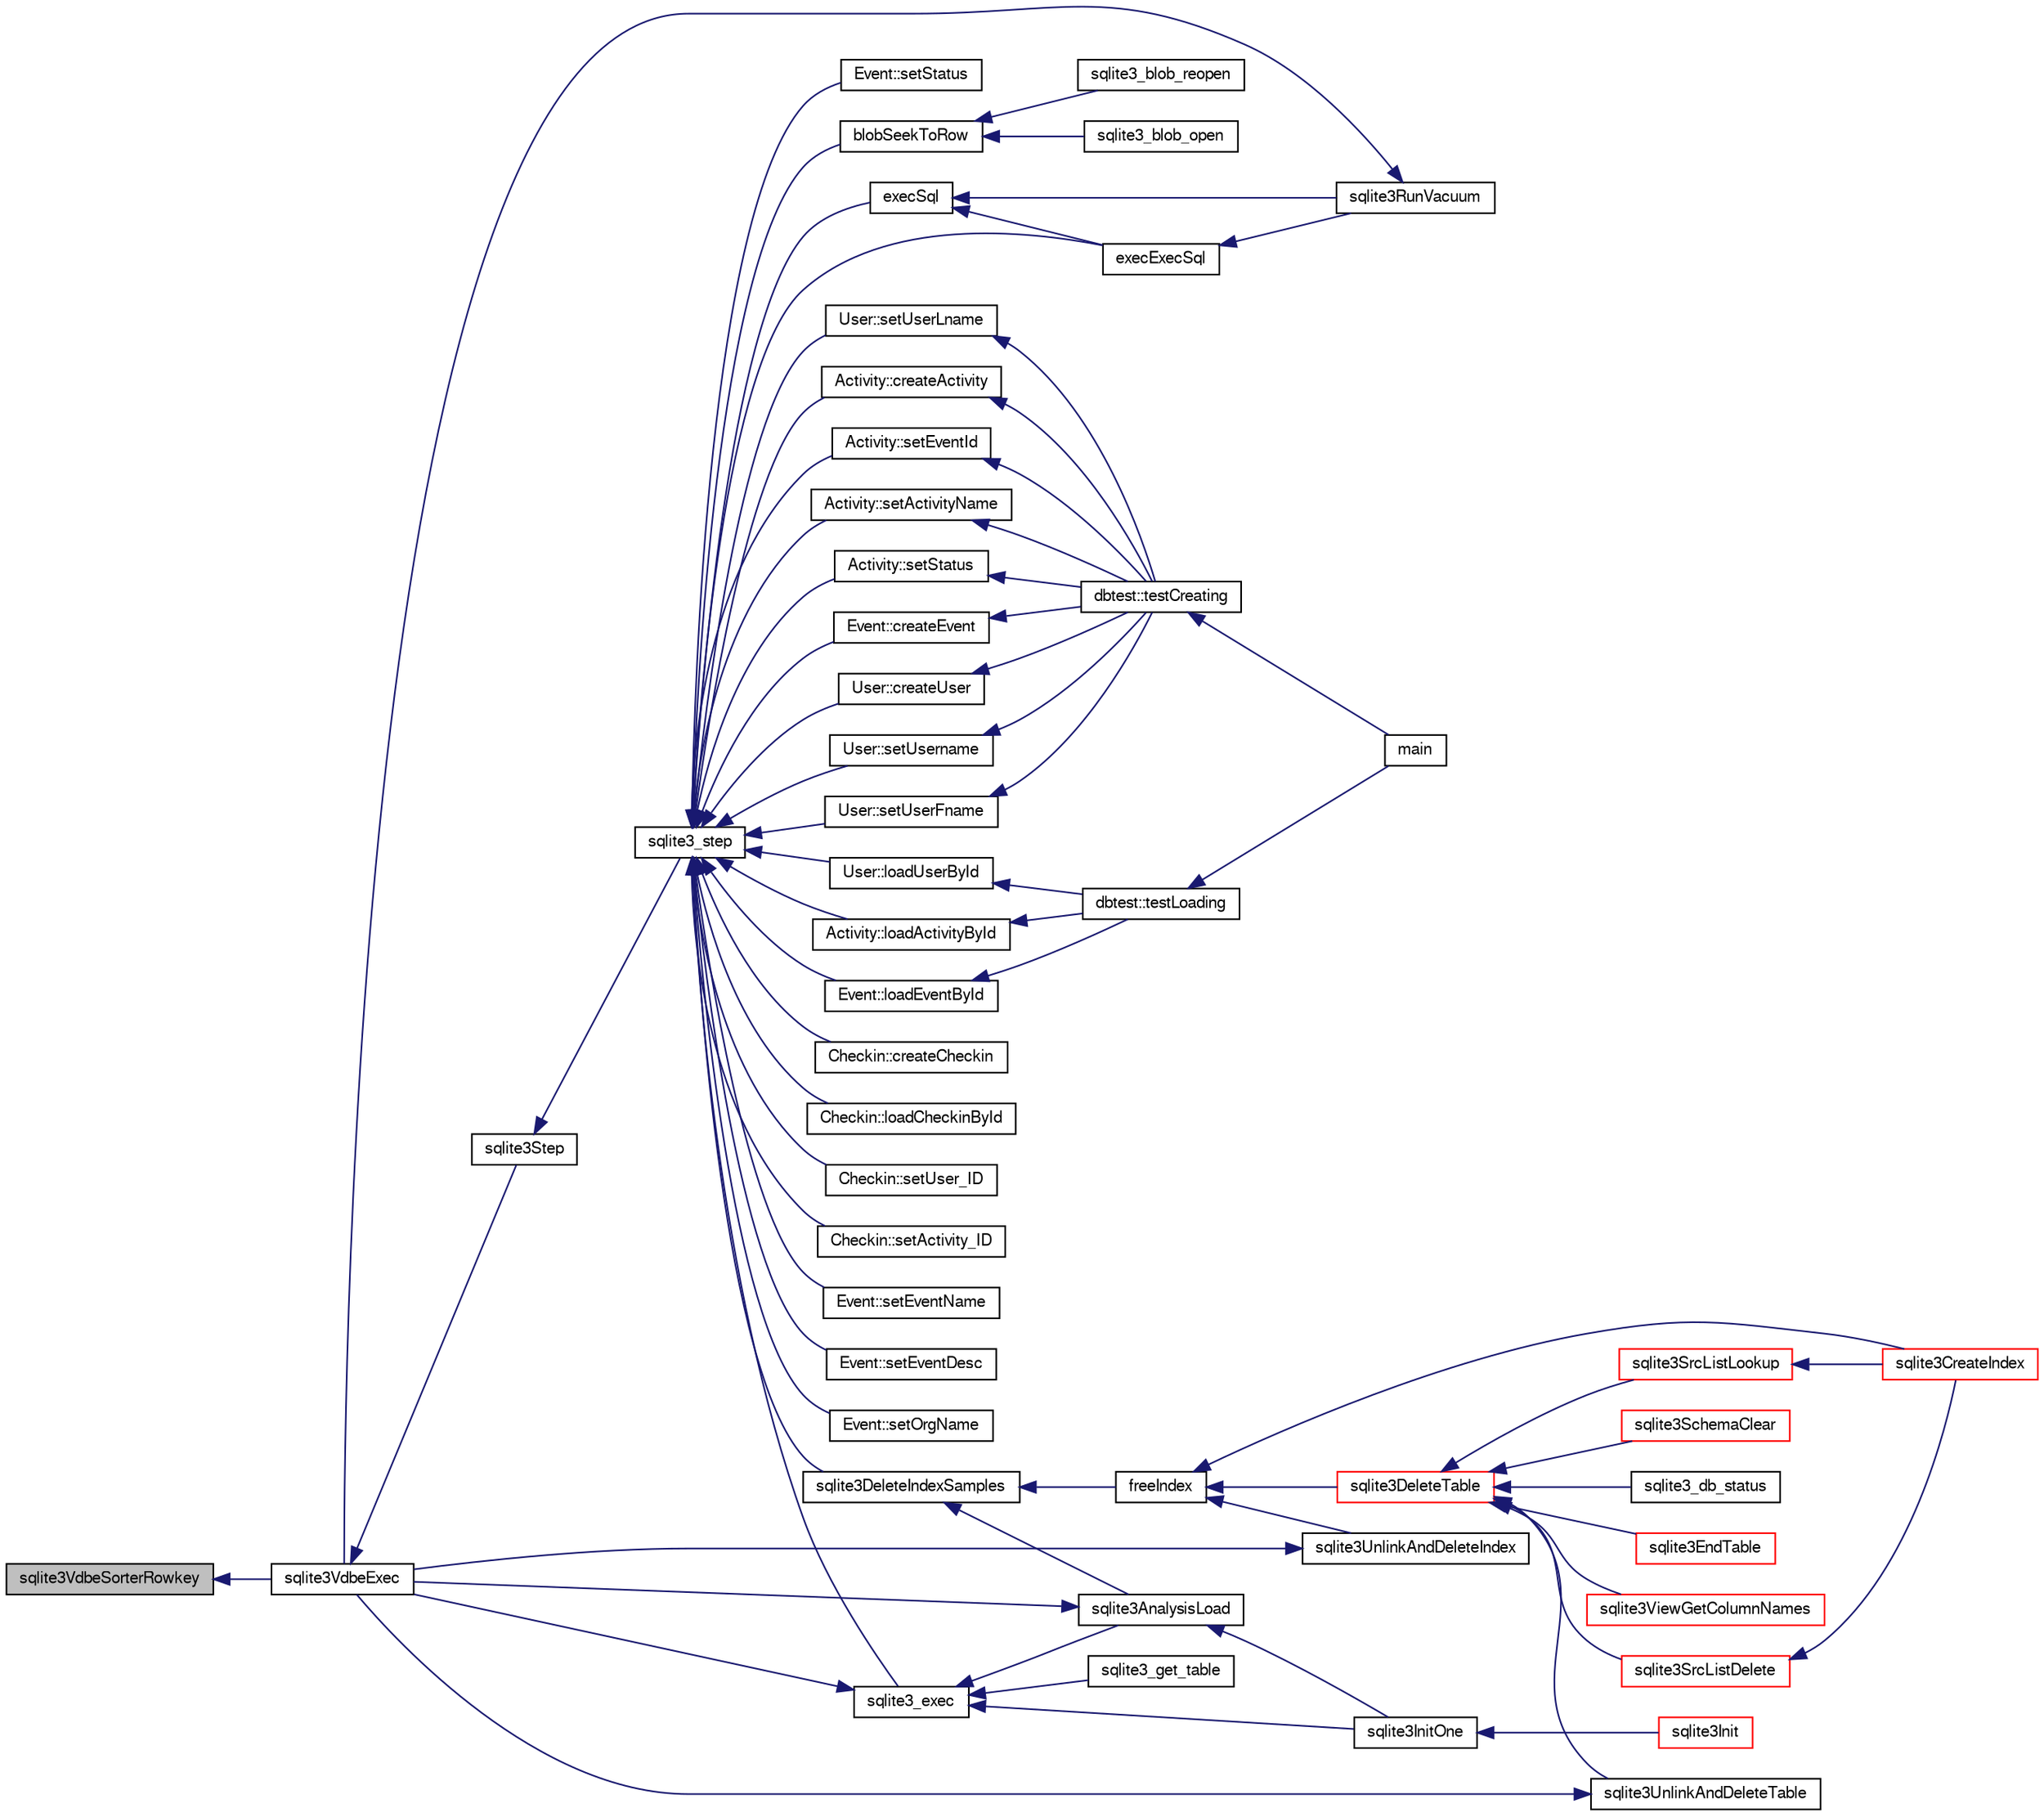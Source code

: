 digraph "sqlite3VdbeSorterRowkey"
{
  edge [fontname="FreeSans",fontsize="10",labelfontname="FreeSans",labelfontsize="10"];
  node [fontname="FreeSans",fontsize="10",shape=record];
  rankdir="LR";
  Node795288 [label="sqlite3VdbeSorterRowkey",height=0.2,width=0.4,color="black", fillcolor="grey75", style="filled", fontcolor="black"];
  Node795288 -> Node795289 [dir="back",color="midnightblue",fontsize="10",style="solid",fontname="FreeSans"];
  Node795289 [label="sqlite3VdbeExec",height=0.2,width=0.4,color="black", fillcolor="white", style="filled",URL="$sqlite3_8c.html#a8ce40a614bdc56719c4d642b1e4dfb21"];
  Node795289 -> Node795290 [dir="back",color="midnightblue",fontsize="10",style="solid",fontname="FreeSans"];
  Node795290 [label="sqlite3Step",height=0.2,width=0.4,color="black", fillcolor="white", style="filled",URL="$sqlite3_8c.html#a3f2872e873e2758a4beedad1d5113554"];
  Node795290 -> Node795291 [dir="back",color="midnightblue",fontsize="10",style="solid",fontname="FreeSans"];
  Node795291 [label="sqlite3_step",height=0.2,width=0.4,color="black", fillcolor="white", style="filled",URL="$sqlite3_8h.html#ac1e491ce36b7471eb28387f7d3c74334"];
  Node795291 -> Node795292 [dir="back",color="midnightblue",fontsize="10",style="solid",fontname="FreeSans"];
  Node795292 [label="Activity::createActivity",height=0.2,width=0.4,color="black", fillcolor="white", style="filled",URL="$classActivity.html#a813cc5e52c14ab49b39014c134e3425b"];
  Node795292 -> Node795293 [dir="back",color="midnightblue",fontsize="10",style="solid",fontname="FreeSans"];
  Node795293 [label="dbtest::testCreating",height=0.2,width=0.4,color="black", fillcolor="white", style="filled",URL="$classdbtest.html#a8193e88a7df657069c8a6bd09c8243b7"];
  Node795293 -> Node795294 [dir="back",color="midnightblue",fontsize="10",style="solid",fontname="FreeSans"];
  Node795294 [label="main",height=0.2,width=0.4,color="black", fillcolor="white", style="filled",URL="$test_8cpp.html#ae66f6b31b5ad750f1fe042a706a4e3d4"];
  Node795291 -> Node795295 [dir="back",color="midnightblue",fontsize="10",style="solid",fontname="FreeSans"];
  Node795295 [label="Activity::loadActivityById",height=0.2,width=0.4,color="black", fillcolor="white", style="filled",URL="$classActivity.html#abe4ffb4f08a47212ebf9013259d9e7fd"];
  Node795295 -> Node795296 [dir="back",color="midnightblue",fontsize="10",style="solid",fontname="FreeSans"];
  Node795296 [label="dbtest::testLoading",height=0.2,width=0.4,color="black", fillcolor="white", style="filled",URL="$classdbtest.html#a6f98d82a2c8e2b9040848763504ddae1"];
  Node795296 -> Node795294 [dir="back",color="midnightblue",fontsize="10",style="solid",fontname="FreeSans"];
  Node795291 -> Node795297 [dir="back",color="midnightblue",fontsize="10",style="solid",fontname="FreeSans"];
  Node795297 [label="Activity::setEventId",height=0.2,width=0.4,color="black", fillcolor="white", style="filled",URL="$classActivity.html#adb1d0fd0d08f473e068f0a4086bfa9ca"];
  Node795297 -> Node795293 [dir="back",color="midnightblue",fontsize="10",style="solid",fontname="FreeSans"];
  Node795291 -> Node795298 [dir="back",color="midnightblue",fontsize="10",style="solid",fontname="FreeSans"];
  Node795298 [label="Activity::setActivityName",height=0.2,width=0.4,color="black", fillcolor="white", style="filled",URL="$classActivity.html#a62dc3737b33915a36086f9dd26d16a81"];
  Node795298 -> Node795293 [dir="back",color="midnightblue",fontsize="10",style="solid",fontname="FreeSans"];
  Node795291 -> Node795299 [dir="back",color="midnightblue",fontsize="10",style="solid",fontname="FreeSans"];
  Node795299 [label="Activity::setStatus",height=0.2,width=0.4,color="black", fillcolor="white", style="filled",URL="$classActivity.html#af618135a7738f4d2a7ee147a8ef912ea"];
  Node795299 -> Node795293 [dir="back",color="midnightblue",fontsize="10",style="solid",fontname="FreeSans"];
  Node795291 -> Node795300 [dir="back",color="midnightblue",fontsize="10",style="solid",fontname="FreeSans"];
  Node795300 [label="Checkin::createCheckin",height=0.2,width=0.4,color="black", fillcolor="white", style="filled",URL="$classCheckin.html#a4e40acdf7fff0e607f6de4f24f3a163c"];
  Node795291 -> Node795301 [dir="back",color="midnightblue",fontsize="10",style="solid",fontname="FreeSans"];
  Node795301 [label="Checkin::loadCheckinById",height=0.2,width=0.4,color="black", fillcolor="white", style="filled",URL="$classCheckin.html#a3461f70ea6c68475225f2a07f78a21e0"];
  Node795291 -> Node795302 [dir="back",color="midnightblue",fontsize="10",style="solid",fontname="FreeSans"];
  Node795302 [label="Checkin::setUser_ID",height=0.2,width=0.4,color="black", fillcolor="white", style="filled",URL="$classCheckin.html#a76ab640f4f912876dbebf183db5359c6"];
  Node795291 -> Node795303 [dir="back",color="midnightblue",fontsize="10",style="solid",fontname="FreeSans"];
  Node795303 [label="Checkin::setActivity_ID",height=0.2,width=0.4,color="black", fillcolor="white", style="filled",URL="$classCheckin.html#ab2ff3ec2604ec73a42af25874a00b232"];
  Node795291 -> Node795304 [dir="back",color="midnightblue",fontsize="10",style="solid",fontname="FreeSans"];
  Node795304 [label="Event::createEvent",height=0.2,width=0.4,color="black", fillcolor="white", style="filled",URL="$classEvent.html#a77adb9f4a46ffb32c2d931f0691f5903"];
  Node795304 -> Node795293 [dir="back",color="midnightblue",fontsize="10",style="solid",fontname="FreeSans"];
  Node795291 -> Node795305 [dir="back",color="midnightblue",fontsize="10",style="solid",fontname="FreeSans"];
  Node795305 [label="Event::loadEventById",height=0.2,width=0.4,color="black", fillcolor="white", style="filled",URL="$classEvent.html#afa66cea33f722dbeecb69cc98fdea055"];
  Node795305 -> Node795296 [dir="back",color="midnightblue",fontsize="10",style="solid",fontname="FreeSans"];
  Node795291 -> Node795306 [dir="back",color="midnightblue",fontsize="10",style="solid",fontname="FreeSans"];
  Node795306 [label="Event::setEventName",height=0.2,width=0.4,color="black", fillcolor="white", style="filled",URL="$classEvent.html#a10596b6ca077df05184e30d62b08729d"];
  Node795291 -> Node795307 [dir="back",color="midnightblue",fontsize="10",style="solid",fontname="FreeSans"];
  Node795307 [label="Event::setEventDesc",height=0.2,width=0.4,color="black", fillcolor="white", style="filled",URL="$classEvent.html#ae36b8377dcae792f1c5c4726024c981b"];
  Node795291 -> Node795308 [dir="back",color="midnightblue",fontsize="10",style="solid",fontname="FreeSans"];
  Node795308 [label="Event::setOrgName",height=0.2,width=0.4,color="black", fillcolor="white", style="filled",URL="$classEvent.html#a19aac0f776bd764563a54977656cf680"];
  Node795291 -> Node795309 [dir="back",color="midnightblue",fontsize="10",style="solid",fontname="FreeSans"];
  Node795309 [label="Event::setStatus",height=0.2,width=0.4,color="black", fillcolor="white", style="filled",URL="$classEvent.html#ab0a6b9285af0f4172eb841e2b80f8972"];
  Node795291 -> Node795310 [dir="back",color="midnightblue",fontsize="10",style="solid",fontname="FreeSans"];
  Node795310 [label="blobSeekToRow",height=0.2,width=0.4,color="black", fillcolor="white", style="filled",URL="$sqlite3_8c.html#afff57e13332b98c8a44a7cebe38962ab"];
  Node795310 -> Node795311 [dir="back",color="midnightblue",fontsize="10",style="solid",fontname="FreeSans"];
  Node795311 [label="sqlite3_blob_open",height=0.2,width=0.4,color="black", fillcolor="white", style="filled",URL="$sqlite3_8h.html#adb8ad839a5bdd62a43785132bc7dd518"];
  Node795310 -> Node795312 [dir="back",color="midnightblue",fontsize="10",style="solid",fontname="FreeSans"];
  Node795312 [label="sqlite3_blob_reopen",height=0.2,width=0.4,color="black", fillcolor="white", style="filled",URL="$sqlite3_8h.html#abc77c24fdc0150138490359a94360f7e"];
  Node795291 -> Node795313 [dir="back",color="midnightblue",fontsize="10",style="solid",fontname="FreeSans"];
  Node795313 [label="sqlite3DeleteIndexSamples",height=0.2,width=0.4,color="black", fillcolor="white", style="filled",URL="$sqlite3_8c.html#aaeda0302fbf61397ec009f65bed047ef"];
  Node795313 -> Node795314 [dir="back",color="midnightblue",fontsize="10",style="solid",fontname="FreeSans"];
  Node795314 [label="sqlite3AnalysisLoad",height=0.2,width=0.4,color="black", fillcolor="white", style="filled",URL="$sqlite3_8c.html#a48a2301c27e1d3d68708b9b8761b5a01"];
  Node795314 -> Node795289 [dir="back",color="midnightblue",fontsize="10",style="solid",fontname="FreeSans"];
  Node795314 -> Node795315 [dir="back",color="midnightblue",fontsize="10",style="solid",fontname="FreeSans"];
  Node795315 [label="sqlite3InitOne",height=0.2,width=0.4,color="black", fillcolor="white", style="filled",URL="$sqlite3_8c.html#ac4318b25df65269906b0379251fe9b85"];
  Node795315 -> Node795316 [dir="back",color="midnightblue",fontsize="10",style="solid",fontname="FreeSans"];
  Node795316 [label="sqlite3Init",height=0.2,width=0.4,color="red", fillcolor="white", style="filled",URL="$sqlite3_8c.html#aed74e3dc765631a833f522f425ff5a48"];
  Node795313 -> Node795416 [dir="back",color="midnightblue",fontsize="10",style="solid",fontname="FreeSans"];
  Node795416 [label="freeIndex",height=0.2,width=0.4,color="black", fillcolor="white", style="filled",URL="$sqlite3_8c.html#a00907c99c18d5bcb9d0b38c077146c31"];
  Node795416 -> Node795417 [dir="back",color="midnightblue",fontsize="10",style="solid",fontname="FreeSans"];
  Node795417 [label="sqlite3UnlinkAndDeleteIndex",height=0.2,width=0.4,color="black", fillcolor="white", style="filled",URL="$sqlite3_8c.html#a889f2dcb438c56db37a6d61e9f25e244"];
  Node795417 -> Node795289 [dir="back",color="midnightblue",fontsize="10",style="solid",fontname="FreeSans"];
  Node795416 -> Node795418 [dir="back",color="midnightblue",fontsize="10",style="solid",fontname="FreeSans"];
  Node795418 [label="sqlite3DeleteTable",height=0.2,width=0.4,color="red", fillcolor="white", style="filled",URL="$sqlite3_8c.html#a7fd3d507375a381a3807f92735318973"];
  Node795418 -> Node795419 [dir="back",color="midnightblue",fontsize="10",style="solid",fontname="FreeSans"];
  Node795419 [label="sqlite3_db_status",height=0.2,width=0.4,color="black", fillcolor="white", style="filled",URL="$sqlite3_8h.html#ab64e8333313ee2e44116842711818940"];
  Node795418 -> Node795420 [dir="back",color="midnightblue",fontsize="10",style="solid",fontname="FreeSans"];
  Node795420 [label="sqlite3UnlinkAndDeleteTable",height=0.2,width=0.4,color="black", fillcolor="white", style="filled",URL="$sqlite3_8c.html#a9733677716a49de464f86fff164e9a1b"];
  Node795420 -> Node795289 [dir="back",color="midnightblue",fontsize="10",style="solid",fontname="FreeSans"];
  Node795418 -> Node795331 [dir="back",color="midnightblue",fontsize="10",style="solid",fontname="FreeSans"];
  Node795331 [label="sqlite3EndTable",height=0.2,width=0.4,color="red", fillcolor="white", style="filled",URL="$sqlite3_8c.html#a7b5f2c66c0f0b6f819d970ca389768b0"];
  Node795418 -> Node795366 [dir="back",color="midnightblue",fontsize="10",style="solid",fontname="FreeSans"];
  Node795366 [label="sqlite3ViewGetColumnNames",height=0.2,width=0.4,color="red", fillcolor="white", style="filled",URL="$sqlite3_8c.html#aebc7cd8d9e2bd174ae0a60363d3f6ce8"];
  Node795418 -> Node795421 [dir="back",color="midnightblue",fontsize="10",style="solid",fontname="FreeSans"];
  Node795421 [label="sqlite3SrcListDelete",height=0.2,width=0.4,color="red", fillcolor="white", style="filled",URL="$sqlite3_8c.html#acc250a3e5e7fd8889a16a9f28e3e7312"];
  Node795421 -> Node795328 [dir="back",color="midnightblue",fontsize="10",style="solid",fontname="FreeSans"];
  Node795328 [label="sqlite3CreateIndex",height=0.2,width=0.4,color="red", fillcolor="white", style="filled",URL="$sqlite3_8c.html#a8dbe5e590ab6c58a8c45f34f7c81e825"];
  Node795418 -> Node795498 [dir="back",color="midnightblue",fontsize="10",style="solid",fontname="FreeSans"];
  Node795498 [label="sqlite3SchemaClear",height=0.2,width=0.4,color="red", fillcolor="white", style="filled",URL="$sqlite3_8c.html#a927c603430267e42c56ab38ca221322a"];
  Node795418 -> Node795333 [dir="back",color="midnightblue",fontsize="10",style="solid",fontname="FreeSans"];
  Node795333 [label="sqlite3SrcListLookup",height=0.2,width=0.4,color="red", fillcolor="white", style="filled",URL="$sqlite3_8c.html#a6354fab5d5d3aa8a721e43d480c16701"];
  Node795333 -> Node795328 [dir="back",color="midnightblue",fontsize="10",style="solid",fontname="FreeSans"];
  Node795416 -> Node795328 [dir="back",color="midnightblue",fontsize="10",style="solid",fontname="FreeSans"];
  Node795291 -> Node795482 [dir="back",color="midnightblue",fontsize="10",style="solid",fontname="FreeSans"];
  Node795482 [label="sqlite3_exec",height=0.2,width=0.4,color="black", fillcolor="white", style="filled",URL="$sqlite3_8h.html#a97487ec8150e0bcc8fa392ab8f0e24db"];
  Node795482 -> Node795289 [dir="back",color="midnightblue",fontsize="10",style="solid",fontname="FreeSans"];
  Node795482 -> Node795314 [dir="back",color="midnightblue",fontsize="10",style="solid",fontname="FreeSans"];
  Node795482 -> Node795315 [dir="back",color="midnightblue",fontsize="10",style="solid",fontname="FreeSans"];
  Node795482 -> Node795483 [dir="back",color="midnightblue",fontsize="10",style="solid",fontname="FreeSans"];
  Node795483 [label="sqlite3_get_table",height=0.2,width=0.4,color="black", fillcolor="white", style="filled",URL="$sqlite3_8h.html#a5effeac4e12df57beaa35c5be1f61579"];
  Node795291 -> Node795473 [dir="back",color="midnightblue",fontsize="10",style="solid",fontname="FreeSans"];
  Node795473 [label="execSql",height=0.2,width=0.4,color="black", fillcolor="white", style="filled",URL="$sqlite3_8c.html#a7d16651b98a110662f4c265eff0246cb"];
  Node795473 -> Node795474 [dir="back",color="midnightblue",fontsize="10",style="solid",fontname="FreeSans"];
  Node795474 [label="execExecSql",height=0.2,width=0.4,color="black", fillcolor="white", style="filled",URL="$sqlite3_8c.html#ac1be09a6c047f21133d16378d301e0d4"];
  Node795474 -> Node795475 [dir="back",color="midnightblue",fontsize="10",style="solid",fontname="FreeSans"];
  Node795475 [label="sqlite3RunVacuum",height=0.2,width=0.4,color="black", fillcolor="white", style="filled",URL="$sqlite3_8c.html#a5e83ddc7b3e7e8e79ad5d1fc92de1d2f"];
  Node795475 -> Node795289 [dir="back",color="midnightblue",fontsize="10",style="solid",fontname="FreeSans"];
  Node795473 -> Node795475 [dir="back",color="midnightblue",fontsize="10",style="solid",fontname="FreeSans"];
  Node795291 -> Node795474 [dir="back",color="midnightblue",fontsize="10",style="solid",fontname="FreeSans"];
  Node795291 -> Node795476 [dir="back",color="midnightblue",fontsize="10",style="solid",fontname="FreeSans"];
  Node795476 [label="User::createUser",height=0.2,width=0.4,color="black", fillcolor="white", style="filled",URL="$classUser.html#a22ed673939e8cc0a136130b809bba513"];
  Node795476 -> Node795293 [dir="back",color="midnightblue",fontsize="10",style="solid",fontname="FreeSans"];
  Node795291 -> Node795477 [dir="back",color="midnightblue",fontsize="10",style="solid",fontname="FreeSans"];
  Node795477 [label="User::loadUserById",height=0.2,width=0.4,color="black", fillcolor="white", style="filled",URL="$classUser.html#a863377665b7fb83c5547dcf9727f5092"];
  Node795477 -> Node795296 [dir="back",color="midnightblue",fontsize="10",style="solid",fontname="FreeSans"];
  Node795291 -> Node795478 [dir="back",color="midnightblue",fontsize="10",style="solid",fontname="FreeSans"];
  Node795478 [label="User::setUsername",height=0.2,width=0.4,color="black", fillcolor="white", style="filled",URL="$classUser.html#aa0497022a136cb78de785b0a39ae60b1"];
  Node795478 -> Node795293 [dir="back",color="midnightblue",fontsize="10",style="solid",fontname="FreeSans"];
  Node795291 -> Node795479 [dir="back",color="midnightblue",fontsize="10",style="solid",fontname="FreeSans"];
  Node795479 [label="User::setUserFname",height=0.2,width=0.4,color="black", fillcolor="white", style="filled",URL="$classUser.html#a72657eb55cd0ca437b4841a43f19912f"];
  Node795479 -> Node795293 [dir="back",color="midnightblue",fontsize="10",style="solid",fontname="FreeSans"];
  Node795291 -> Node795480 [dir="back",color="midnightblue",fontsize="10",style="solid",fontname="FreeSans"];
  Node795480 [label="User::setUserLname",height=0.2,width=0.4,color="black", fillcolor="white", style="filled",URL="$classUser.html#aa25973387e5afe1aa6f60dd6545e33b5"];
  Node795480 -> Node795293 [dir="back",color="midnightblue",fontsize="10",style="solid",fontname="FreeSans"];
}
